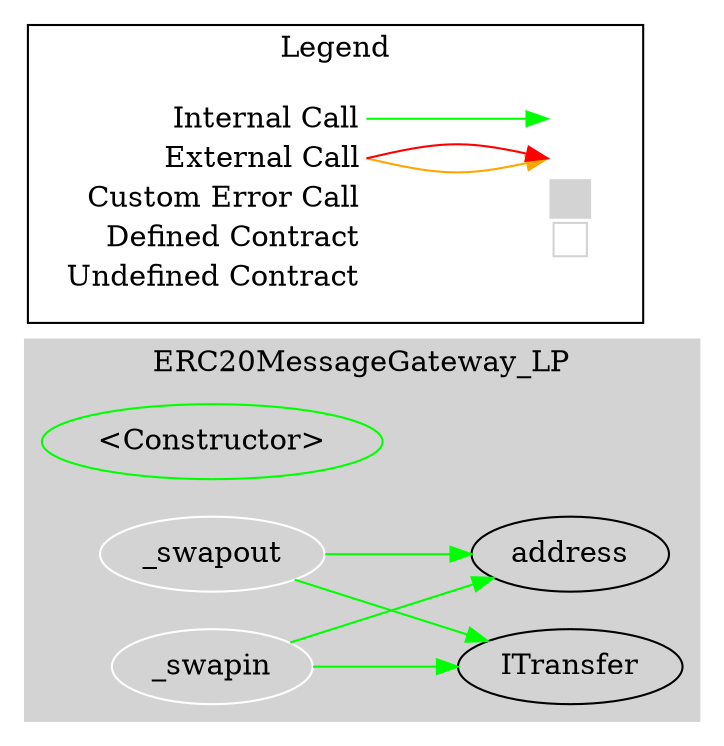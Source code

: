 digraph G {
  graph [ ratio = "auto", page = "100", compound =true ];
subgraph "clusterERC20MessageGateway_LP" {
  graph [ label = "ERC20MessageGateway_LP", color = "lightgray", style = "filled", bgcolor = "lightgray" ];
  "ERC20MessageGateway_LP.<Constructor>" [ label = "<Constructor>", color = "green" ];
  "ERC20MessageGateway_LP._swapout" [ label = "_swapout", color = "white" ];
  "ERC20MessageGateway_LP._swapin" [ label = "_swapin", color = "white" ];
  "ERC20MessageGateway_LP.ITransfer" [ label = "ITransfer" ];
  "ERC20MessageGateway_LP.address" [ label = "address" ];
}

  "ERC20MessageGateway_LP._swapout";
  "ERC20MessageGateway_LP.ITransfer";
  "ERC20MessageGateway_LP.address";
  "ERC20MessageGateway_LP._swapin";
  "ERC20MessageGateway_LP._swapout" -> "ERC20MessageGateway_LP.ITransfer" [ color = "green" ];
  "ERC20MessageGateway_LP._swapout" -> "ERC20MessageGateway_LP.address" [ color = "green" ];
  "ERC20MessageGateway_LP._swapin" -> "ERC20MessageGateway_LP.ITransfer" [ color = "green" ];
  "ERC20MessageGateway_LP._swapin" -> "ERC20MessageGateway_LP.address" [ color = "green" ];


rankdir=LR
node [shape=plaintext]
subgraph cluster_01 { 
label = "Legend";
key [label=<<table border="0" cellpadding="2" cellspacing="0" cellborder="0">
  <tr><td align="right" port="i1">Internal Call</td></tr>
  <tr><td align="right" port="i2">External Call</td></tr>
  <tr><td align="right" port="i2">Custom Error Call</td></tr>
  <tr><td align="right" port="i3">Defined Contract</td></tr>
  <tr><td align="right" port="i4">Undefined Contract</td></tr>
  </table>>]
key2 [label=<<table border="0" cellpadding="2" cellspacing="0" cellborder="0">
  <tr><td port="i1">&nbsp;&nbsp;&nbsp;</td></tr>
  <tr><td port="i2">&nbsp;&nbsp;&nbsp;</td></tr>
  <tr><td port="i3" bgcolor="lightgray">&nbsp;&nbsp;&nbsp;</td></tr>
  <tr><td port="i4">
    <table border="1" cellborder="0" cellspacing="0" cellpadding="7" color="lightgray">
      <tr>
       <td></td>
      </tr>
     </table>
  </td></tr>
  </table>>]
key:i1:e -> key2:i1:w [color="green"]
key:i2:e -> key2:i2:w [color="orange"]
key:i2:e -> key2:i2:w [color="red"]
}
}

